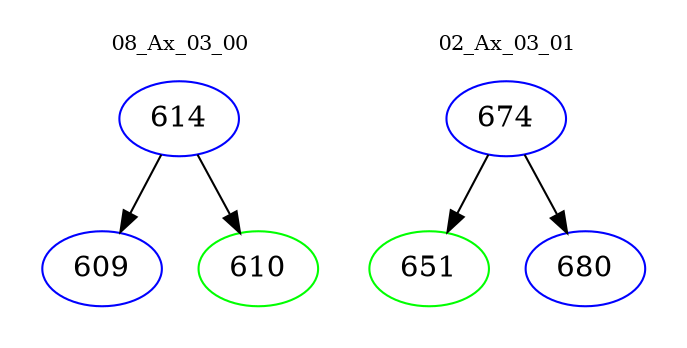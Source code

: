 digraph{
subgraph cluster_0 {
color = white
label = "08_Ax_03_00";
fontsize=10;
T0_614 [label="614", color="blue"]
T0_614 -> T0_609 [color="black"]
T0_609 [label="609", color="blue"]
T0_614 -> T0_610 [color="black"]
T0_610 [label="610", color="green"]
}
subgraph cluster_1 {
color = white
label = "02_Ax_03_01";
fontsize=10;
T1_674 [label="674", color="blue"]
T1_674 -> T1_651 [color="black"]
T1_651 [label="651", color="green"]
T1_674 -> T1_680 [color="black"]
T1_680 [label="680", color="blue"]
}
}
